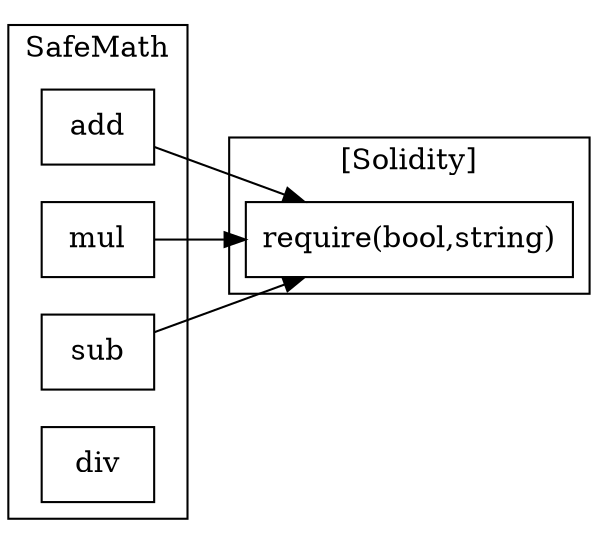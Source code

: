 strict digraph {
rankdir="LR"
node [shape=box]
subgraph cluster_1482_SafeMath {
label = "SafeMath"
"1482_add" [label="add"]
"1482_mul" [label="mul"]
"1482_sub" [label="sub"]
"1482_div" [label="div"]
}subgraph cluster_solidity {
label = "[Solidity]"
"require(bool,string)" 
"1482_mul" -> "require(bool,string)"
"1482_add" -> "require(bool,string)"
"1482_sub" -> "require(bool,string)"
}
}